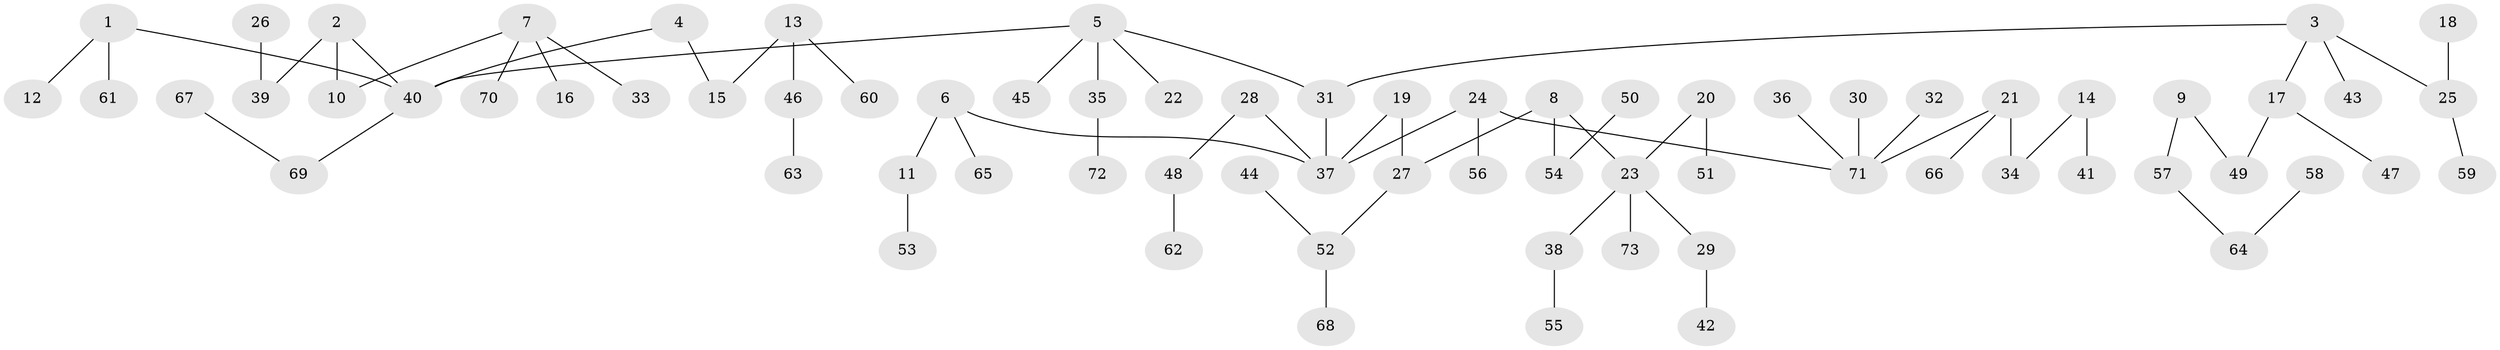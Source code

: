 // original degree distribution, {7: 0.0136986301369863, 3: 0.1643835616438356, 6: 0.02054794520547945, 2: 0.2534246575342466, 5: 0.0136986301369863, 4: 0.0547945205479452, 1: 0.4794520547945205}
// Generated by graph-tools (version 1.1) at 2025/37/03/04/25 23:37:28]
// undirected, 73 vertices, 72 edges
graph export_dot {
  node [color=gray90,style=filled];
  1;
  2;
  3;
  4;
  5;
  6;
  7;
  8;
  9;
  10;
  11;
  12;
  13;
  14;
  15;
  16;
  17;
  18;
  19;
  20;
  21;
  22;
  23;
  24;
  25;
  26;
  27;
  28;
  29;
  30;
  31;
  32;
  33;
  34;
  35;
  36;
  37;
  38;
  39;
  40;
  41;
  42;
  43;
  44;
  45;
  46;
  47;
  48;
  49;
  50;
  51;
  52;
  53;
  54;
  55;
  56;
  57;
  58;
  59;
  60;
  61;
  62;
  63;
  64;
  65;
  66;
  67;
  68;
  69;
  70;
  71;
  72;
  73;
  1 -- 12 [weight=1.0];
  1 -- 40 [weight=1.0];
  1 -- 61 [weight=1.0];
  2 -- 10 [weight=1.0];
  2 -- 39 [weight=1.0];
  2 -- 40 [weight=1.0];
  3 -- 17 [weight=1.0];
  3 -- 25 [weight=1.0];
  3 -- 31 [weight=1.0];
  3 -- 43 [weight=1.0];
  4 -- 15 [weight=1.0];
  4 -- 40 [weight=1.0];
  5 -- 22 [weight=1.0];
  5 -- 31 [weight=1.0];
  5 -- 35 [weight=1.0];
  5 -- 40 [weight=1.0];
  5 -- 45 [weight=1.0];
  6 -- 11 [weight=1.0];
  6 -- 37 [weight=1.0];
  6 -- 65 [weight=1.0];
  7 -- 10 [weight=1.0];
  7 -- 16 [weight=1.0];
  7 -- 33 [weight=1.0];
  7 -- 70 [weight=1.0];
  8 -- 23 [weight=1.0];
  8 -- 27 [weight=1.0];
  8 -- 54 [weight=1.0];
  9 -- 49 [weight=1.0];
  9 -- 57 [weight=1.0];
  11 -- 53 [weight=1.0];
  13 -- 15 [weight=1.0];
  13 -- 46 [weight=1.0];
  13 -- 60 [weight=1.0];
  14 -- 34 [weight=1.0];
  14 -- 41 [weight=1.0];
  17 -- 47 [weight=1.0];
  17 -- 49 [weight=1.0];
  18 -- 25 [weight=1.0];
  19 -- 27 [weight=1.0];
  19 -- 37 [weight=1.0];
  20 -- 23 [weight=1.0];
  20 -- 51 [weight=1.0];
  21 -- 34 [weight=1.0];
  21 -- 66 [weight=1.0];
  21 -- 71 [weight=1.0];
  23 -- 29 [weight=1.0];
  23 -- 38 [weight=1.0];
  23 -- 73 [weight=1.0];
  24 -- 37 [weight=1.0];
  24 -- 56 [weight=1.0];
  24 -- 71 [weight=1.0];
  25 -- 59 [weight=1.0];
  26 -- 39 [weight=1.0];
  27 -- 52 [weight=1.0];
  28 -- 37 [weight=1.0];
  28 -- 48 [weight=1.0];
  29 -- 42 [weight=1.0];
  30 -- 71 [weight=1.0];
  31 -- 37 [weight=1.0];
  32 -- 71 [weight=1.0];
  35 -- 72 [weight=1.0];
  36 -- 71 [weight=1.0];
  38 -- 55 [weight=1.0];
  40 -- 69 [weight=1.0];
  44 -- 52 [weight=1.0];
  46 -- 63 [weight=1.0];
  48 -- 62 [weight=1.0];
  50 -- 54 [weight=1.0];
  52 -- 68 [weight=1.0];
  57 -- 64 [weight=1.0];
  58 -- 64 [weight=1.0];
  67 -- 69 [weight=1.0];
}
